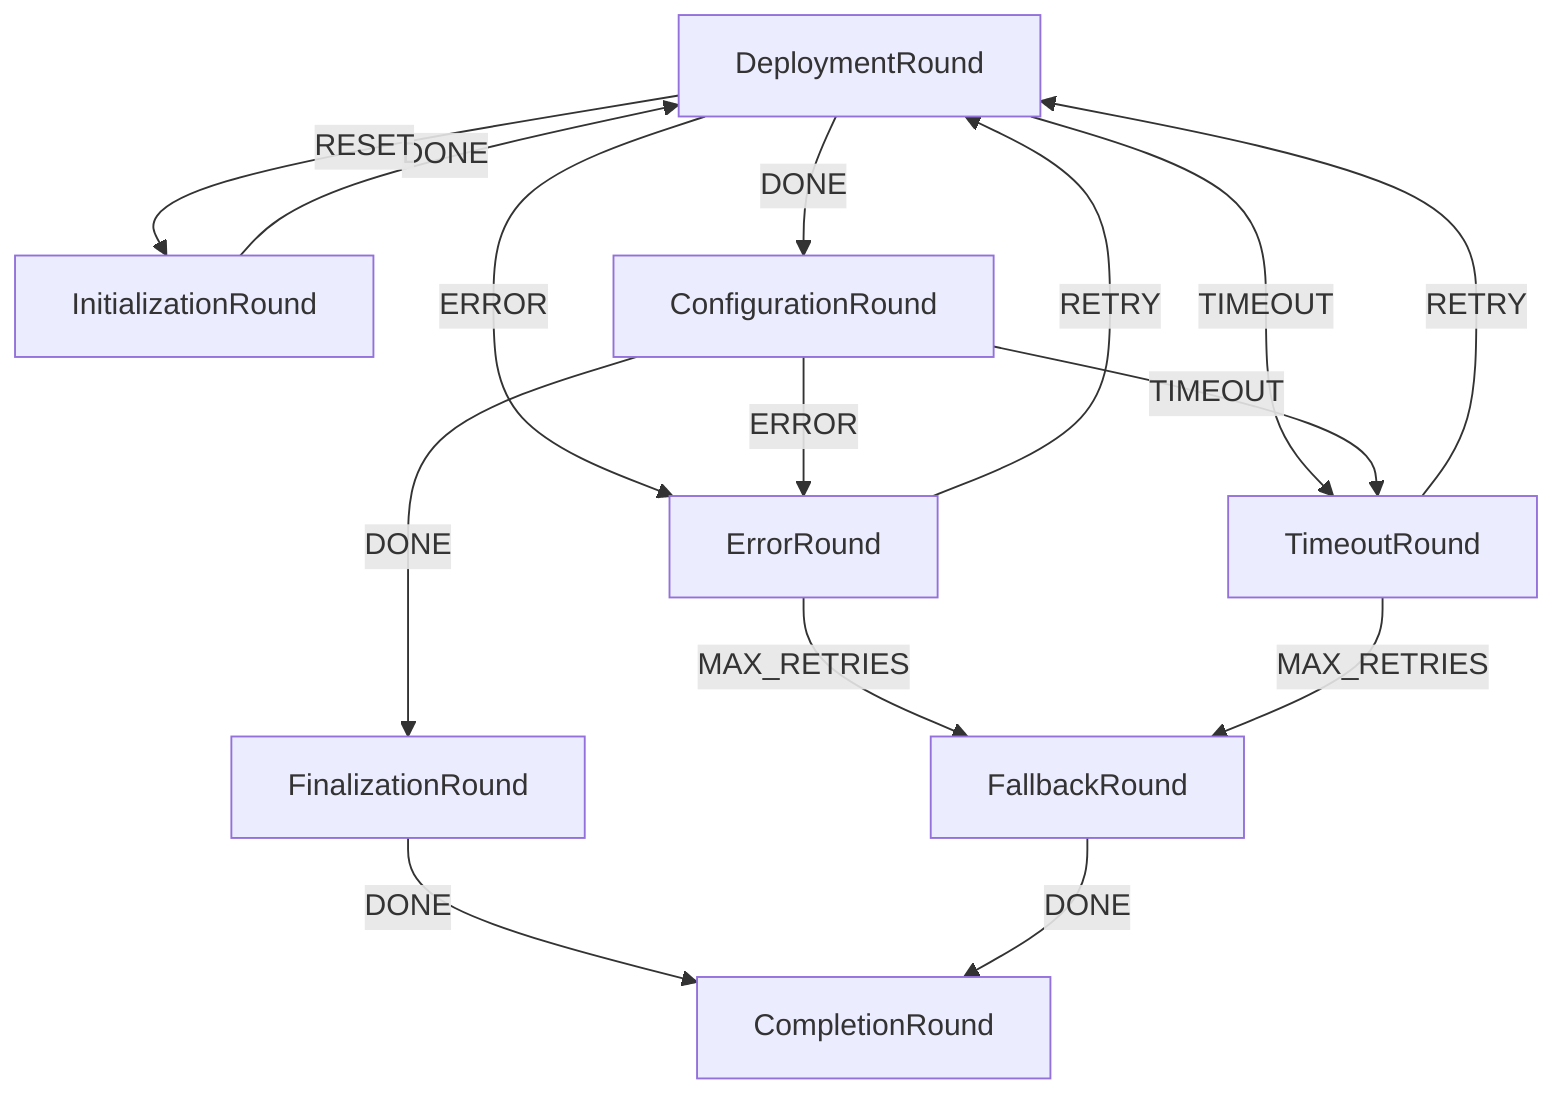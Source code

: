 graph TD
  DeploymentRound
  CompletionRound
  TimeoutRound
  InitializationRound
  FallbackRound
  ErrorRound
  DeploymentRound
  ConfigurationRound
  FinalizationRound
  InitializationRound -->|DONE| DeploymentRound
  DeploymentRound -->|DONE| ConfigurationRound
  DeploymentRound -->|ERROR| ErrorRound
  DeploymentRound -->|TIMEOUT| TimeoutRound
  DeploymentRound -->|RESET| InitializationRound
  ConfigurationRound -->|DONE| FinalizationRound
  ConfigurationRound -->|ERROR| ErrorRound
  ConfigurationRound -->|TIMEOUT| TimeoutRound
  FinalizationRound -->|DONE| CompletionRound
  ErrorRound -->|RETRY| DeploymentRound
  ErrorRound -->|MAX_RETRIES| FallbackRound
  TimeoutRound -->|RETRY| DeploymentRound
  TimeoutRound -->|MAX_RETRIES| FallbackRound
  FallbackRound -->|DONE| CompletionRound